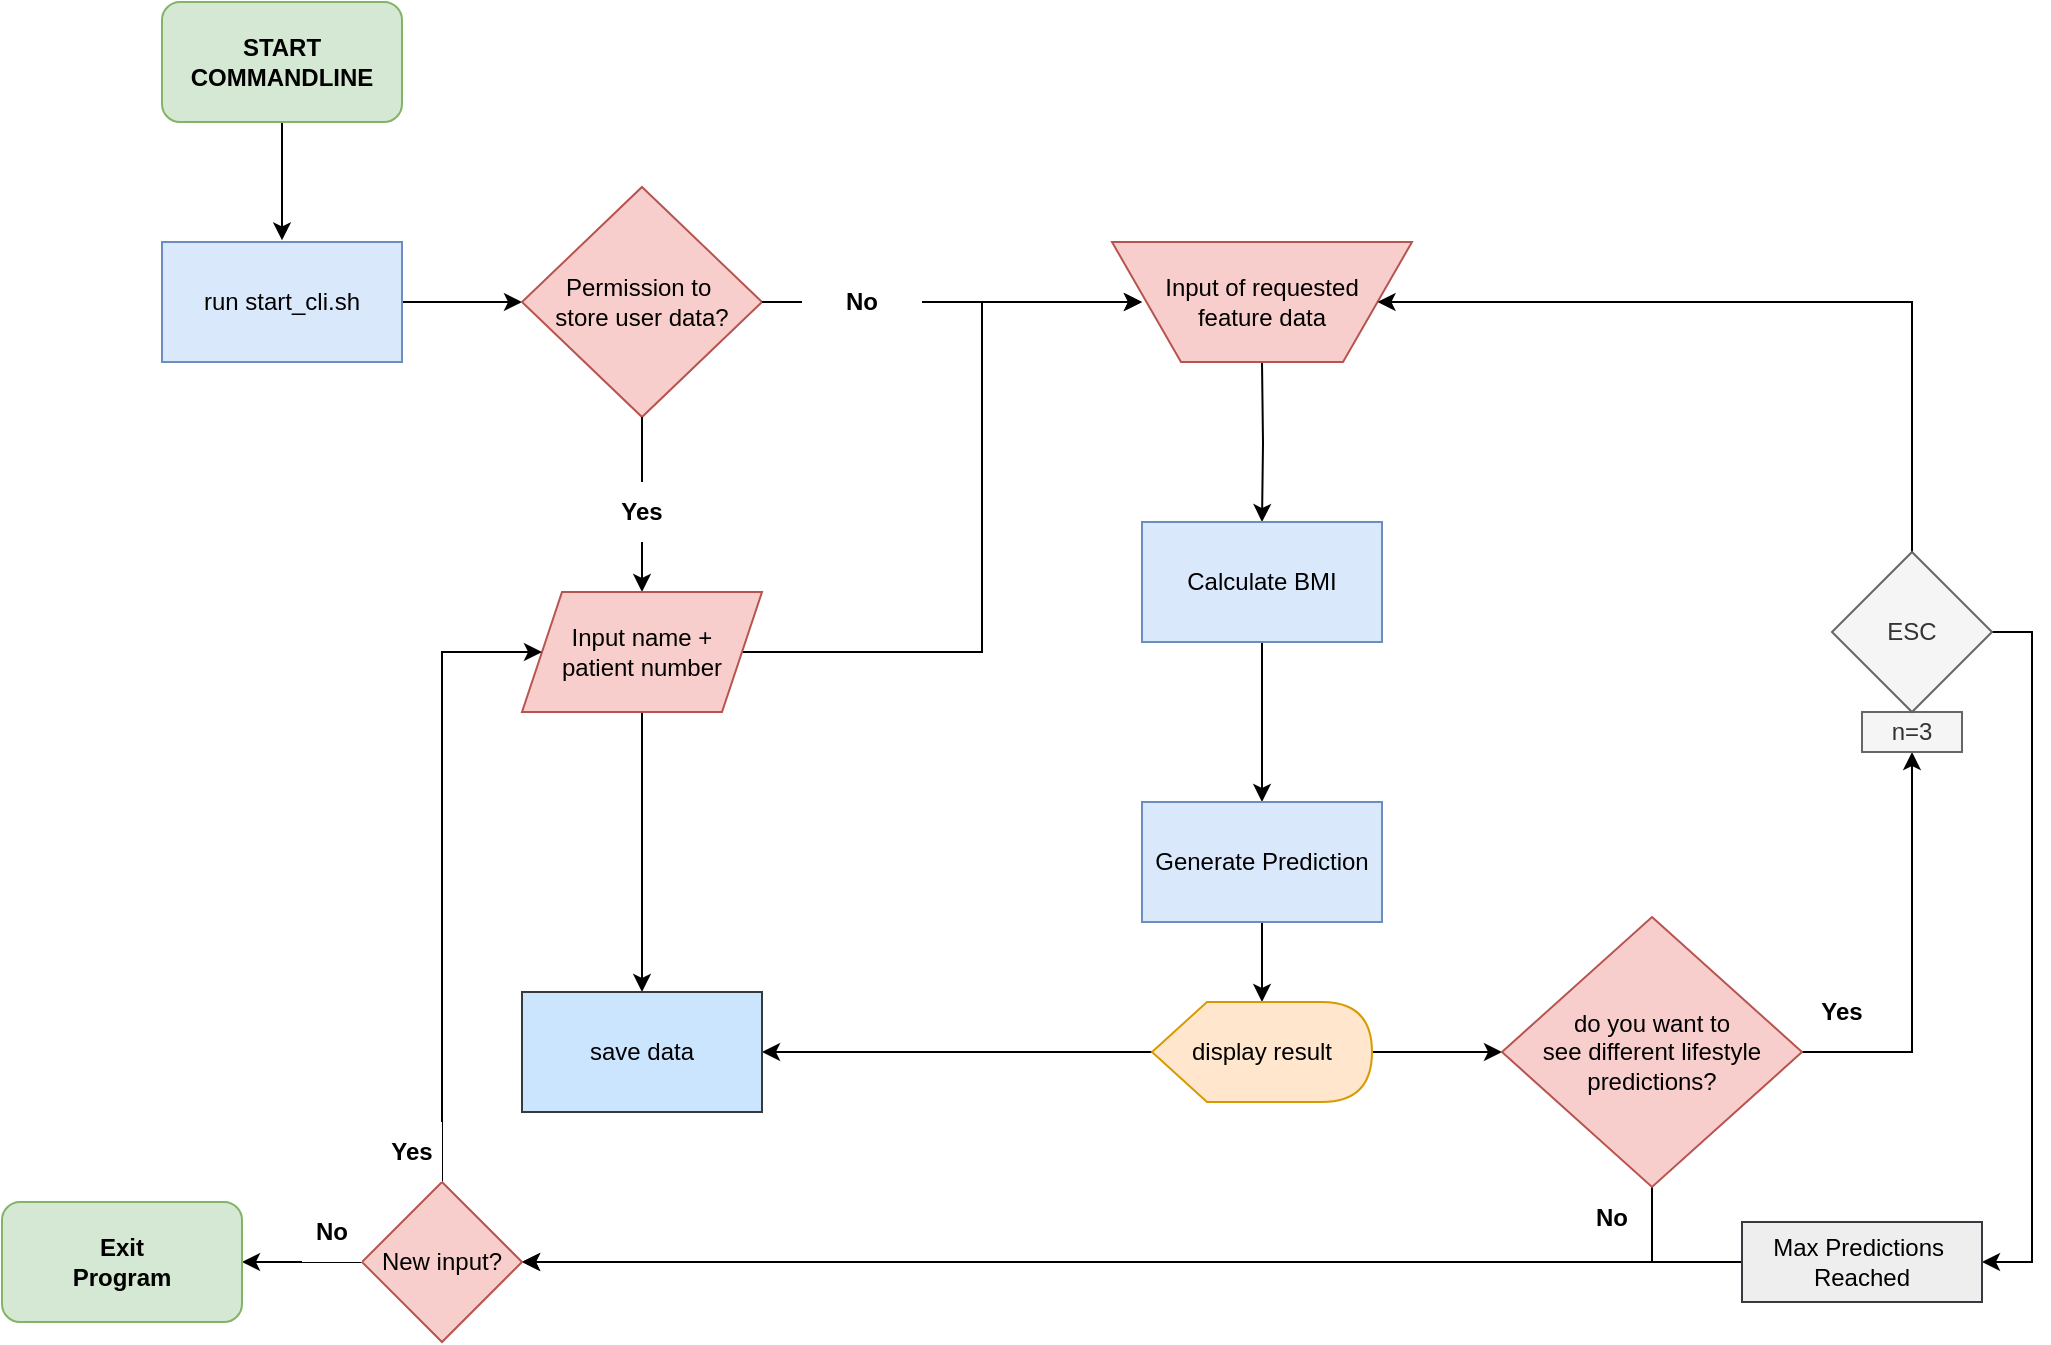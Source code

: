 <mxfile version="20.3.0" type="device"><diagram id="V6cIAmmE4C2y3kQ3PlkA" name="Page-1"><mxGraphModel dx="1153" dy="677" grid="1" gridSize="10" guides="1" tooltips="1" connect="1" arrows="1" fold="1" page="1" pageScale="1" pageWidth="1169" pageHeight="827" math="0" shadow="0"><root><mxCell id="0"/><mxCell id="1" parent="0"/><mxCell id="qKmip4aJ73vEotBiNuTj-10" style="edgeStyle=orthogonalEdgeStyle;rounded=0;orthogonalLoop=1;jettySize=auto;html=1;exitX=0.5;exitY=1;exitDx=0;exitDy=0;entryX=0.5;entryY=0.153;entryDx=0;entryDy=0;entryPerimeter=0;fontColor=#000000;" edge="1" parent="1" source="qKmip4aJ73vEotBiNuTj-3"><mxGeometry relative="1" as="geometry"><mxPoint x="170" y="219.18" as="targetPoint"/></mxGeometry></mxCell><mxCell id="qKmip4aJ73vEotBiNuTj-3" value="START&lt;br&gt;COMMANDLINE" style="rounded=1;whiteSpace=wrap;html=1;fillColor=#d5e8d4;strokeColor=#82b366;fontStyle=1" vertex="1" parent="1"><mxGeometry x="110" y="100" width="120" height="60" as="geometry"/></mxCell><mxCell id="qKmip4aJ73vEotBiNuTj-14" style="edgeStyle=orthogonalEdgeStyle;rounded=0;orthogonalLoop=1;jettySize=auto;html=1;exitX=1;exitY=0.5;exitDx=0;exitDy=0;entryX=0;entryY=0.5;entryDx=0;entryDy=0;fontColor=#000000;" edge="1" parent="1" source="qKmip4aJ73vEotBiNuTj-11"><mxGeometry relative="1" as="geometry"><mxPoint x="290" y="250" as="targetPoint"/></mxGeometry></mxCell><mxCell id="qKmip4aJ73vEotBiNuTj-11" value="run start_cli.sh" style="rounded=0;whiteSpace=wrap;html=1;fillColor=#dae8fc;strokeColor=#6c8ebf;" vertex="1" parent="1"><mxGeometry x="110" y="220" width="120" height="60" as="geometry"/></mxCell><mxCell id="qKmip4aJ73vEotBiNuTj-17" value="" style="edgeStyle=orthogonalEdgeStyle;rounded=0;orthogonalLoop=1;jettySize=auto;html=1;fontColor=#000000;startArrow=none;" edge="1" parent="1" source="qKmip4aJ73vEotBiNuTj-18" target="qKmip4aJ73vEotBiNuTj-16"><mxGeometry relative="1" as="geometry"/></mxCell><mxCell id="qKmip4aJ73vEotBiNuTj-21" value="" style="edgeStyle=orthogonalEdgeStyle;rounded=0;orthogonalLoop=1;jettySize=auto;html=1;fontColor=#000000;startArrow=none;" edge="1" parent="1" source="qKmip4aJ73vEotBiNuTj-23"><mxGeometry relative="1" as="geometry"><mxPoint x="600" y="250" as="targetPoint"/></mxGeometry></mxCell><mxCell id="qKmip4aJ73vEotBiNuTj-15" value="Permission to&amp;nbsp;&lt;br&gt;store user data?" style="rhombus;whiteSpace=wrap;html=1;rounded=0;fillColor=#f8cecc;strokeColor=#b85450;" vertex="1" parent="1"><mxGeometry x="290" y="192.5" width="120" height="115" as="geometry"/></mxCell><mxCell id="qKmip4aJ73vEotBiNuTj-22" style="edgeStyle=orthogonalEdgeStyle;rounded=0;orthogonalLoop=1;jettySize=auto;html=1;exitX=1;exitY=0.5;exitDx=0;exitDy=0;entryX=0;entryY=0.5;entryDx=0;entryDy=0;fontColor=#000000;" edge="1" parent="1" source="qKmip4aJ73vEotBiNuTj-16"><mxGeometry relative="1" as="geometry"><mxPoint x="600" y="250" as="targetPoint"/><Array as="points"><mxPoint x="520" y="425"/><mxPoint x="520" y="250"/></Array></mxGeometry></mxCell><mxCell id="qKmip4aJ73vEotBiNuTj-52" value="" style="edgeStyle=orthogonalEdgeStyle;rounded=0;orthogonalLoop=1;jettySize=auto;html=1;fontColor=#000000;" edge="1" parent="1" source="qKmip4aJ73vEotBiNuTj-16" target="qKmip4aJ73vEotBiNuTj-51"><mxGeometry relative="1" as="geometry"/></mxCell><mxCell id="qKmip4aJ73vEotBiNuTj-16" value="Input name +&lt;br&gt;patient number" style="shape=parallelogram;perimeter=parallelogramPerimeter;whiteSpace=wrap;html=1;fixedSize=1;fillColor=#f8cecc;strokeColor=#b85450;rounded=0;" vertex="1" parent="1"><mxGeometry x="290" y="395" width="120" height="60" as="geometry"/></mxCell><mxCell id="qKmip4aJ73vEotBiNuTj-18" value="&lt;b&gt;Yes&lt;/b&gt;" style="text;html=1;strokeColor=none;fillColor=none;align=center;verticalAlign=middle;whiteSpace=wrap;rounded=0;fontColor=#000000;" vertex="1" parent="1"><mxGeometry x="320" y="340" width="60" height="30" as="geometry"/></mxCell><mxCell id="qKmip4aJ73vEotBiNuTj-19" value="" style="edgeStyle=orthogonalEdgeStyle;rounded=0;orthogonalLoop=1;jettySize=auto;html=1;fontColor=#000000;endArrow=none;" edge="1" parent="1" source="qKmip4aJ73vEotBiNuTj-15" target="qKmip4aJ73vEotBiNuTj-18"><mxGeometry relative="1" as="geometry"><mxPoint x="350" y="307.5" as="sourcePoint"/><mxPoint x="350" y="415" as="targetPoint"/></mxGeometry></mxCell><mxCell id="qKmip4aJ73vEotBiNuTj-29" value="" style="edgeStyle=orthogonalEdgeStyle;rounded=0;orthogonalLoop=1;jettySize=auto;html=1;fontColor=#000000;" edge="1" parent="1" target="qKmip4aJ73vEotBiNuTj-28"><mxGeometry relative="1" as="geometry"><mxPoint x="660" y="280" as="sourcePoint"/></mxGeometry></mxCell><mxCell id="qKmip4aJ73vEotBiNuTj-23" value="&lt;b&gt;No&lt;/b&gt;" style="text;html=1;strokeColor=none;fillColor=none;align=center;verticalAlign=middle;whiteSpace=wrap;rounded=0;fontColor=#000000;" vertex="1" parent="1"><mxGeometry x="430" y="235" width="60" height="30" as="geometry"/></mxCell><mxCell id="qKmip4aJ73vEotBiNuTj-24" value="" style="edgeStyle=orthogonalEdgeStyle;rounded=0;orthogonalLoop=1;jettySize=auto;html=1;fontColor=#000000;endArrow=none;" edge="1" parent="1" source="qKmip4aJ73vEotBiNuTj-15" target="qKmip4aJ73vEotBiNuTj-23"><mxGeometry relative="1" as="geometry"><mxPoint x="410" y="250" as="sourcePoint"/><mxPoint x="620" y="337.5" as="targetPoint"/></mxGeometry></mxCell><mxCell id="qKmip4aJ73vEotBiNuTj-27" style="edgeStyle=orthogonalEdgeStyle;rounded=0;orthogonalLoop=1;jettySize=auto;html=1;exitX=0.5;exitY=1;exitDx=0;exitDy=0;fontColor=#000000;" edge="1" parent="1"><mxGeometry relative="1" as="geometry"><mxPoint x="660" y="280" as="sourcePoint"/><mxPoint x="660" y="280" as="targetPoint"/></mxGeometry></mxCell><mxCell id="qKmip4aJ73vEotBiNuTj-32" value="" style="edgeStyle=orthogonalEdgeStyle;rounded=0;orthogonalLoop=1;jettySize=auto;html=1;fontColor=#000000;" edge="1" parent="1" source="qKmip4aJ73vEotBiNuTj-28" target="qKmip4aJ73vEotBiNuTj-31"><mxGeometry relative="1" as="geometry"/></mxCell><mxCell id="qKmip4aJ73vEotBiNuTj-28" value="Calculate BMI" style="whiteSpace=wrap;html=1;fillColor=#dae8fc;strokeColor=#6c8ebf;rounded=0;" vertex="1" parent="1"><mxGeometry x="600" y="360" width="120" height="60" as="geometry"/></mxCell><mxCell id="qKmip4aJ73vEotBiNuTj-37" style="edgeStyle=orthogonalEdgeStyle;rounded=0;orthogonalLoop=1;jettySize=auto;html=1;exitX=0.5;exitY=1;exitDx=0;exitDy=0;fontColor=#000000;" edge="1" parent="1" source="qKmip4aJ73vEotBiNuTj-31" target="qKmip4aJ73vEotBiNuTj-35"><mxGeometry relative="1" as="geometry"/></mxCell><mxCell id="qKmip4aJ73vEotBiNuTj-31" value="Generate Prediction" style="whiteSpace=wrap;html=1;fillColor=#dae8fc;strokeColor=#6c8ebf;rounded=0;" vertex="1" parent="1"><mxGeometry x="600" y="500" width="120" height="60" as="geometry"/></mxCell><mxCell id="qKmip4aJ73vEotBiNuTj-40" style="edgeStyle=orthogonalEdgeStyle;rounded=0;orthogonalLoop=1;jettySize=auto;html=1;entryX=0;entryY=0.5;entryDx=0;entryDy=0;fontColor=#000000;" edge="1" parent="1" source="qKmip4aJ73vEotBiNuTj-35" target="qKmip4aJ73vEotBiNuTj-39"><mxGeometry relative="1" as="geometry"/></mxCell><mxCell id="qKmip4aJ73vEotBiNuTj-53" style="edgeStyle=orthogonalEdgeStyle;rounded=0;orthogonalLoop=1;jettySize=auto;html=1;fontColor=#000000;entryX=1;entryY=0.5;entryDx=0;entryDy=0;" edge="1" parent="1" source="qKmip4aJ73vEotBiNuTj-35" target="qKmip4aJ73vEotBiNuTj-51"><mxGeometry relative="1" as="geometry"><mxPoint x="420" y="625" as="targetPoint"/></mxGeometry></mxCell><mxCell id="qKmip4aJ73vEotBiNuTj-35" value="display result" style="shape=display;whiteSpace=wrap;html=1;rounded=0;fillColor=#ffe6cc;strokeColor=#d79b00;" vertex="1" parent="1"><mxGeometry x="605" y="600" width="110" height="50" as="geometry"/></mxCell><mxCell id="qKmip4aJ73vEotBiNuTj-38" value="Input of requested&lt;br&gt;feature data" style="verticalLabelPosition=middle;verticalAlign=middle;html=1;shape=trapezoid;perimeter=trapezoidPerimeter;whiteSpace=wrap;size=0.23;arcSize=10;flipV=1;labelPosition=center;align=center;rounded=0;fillColor=#f8cecc;strokeColor=#b85450;" vertex="1" parent="1"><mxGeometry x="585" y="220" width="150" height="60" as="geometry"/></mxCell><mxCell id="qKmip4aJ73vEotBiNuTj-44" style="edgeStyle=orthogonalEdgeStyle;rounded=0;orthogonalLoop=1;jettySize=auto;html=1;exitX=1;exitY=0.5;exitDx=0;exitDy=0;entryX=0.5;entryY=1;entryDx=0;entryDy=0;fontColor=#000000;" edge="1" parent="1" source="qKmip4aJ73vEotBiNuTj-39" target="qKmip4aJ73vEotBiNuTj-41"><mxGeometry relative="1" as="geometry"/></mxCell><mxCell id="qKmip4aJ73vEotBiNuTj-69" style="edgeStyle=orthogonalEdgeStyle;rounded=0;orthogonalLoop=1;jettySize=auto;html=1;exitX=0.5;exitY=1;exitDx=0;exitDy=0;entryX=1;entryY=0.5;entryDx=0;entryDy=0;fontColor=#000000;" edge="1" parent="1" source="qKmip4aJ73vEotBiNuTj-39" target="qKmip4aJ73vEotBiNuTj-57"><mxGeometry relative="1" as="geometry"/></mxCell><mxCell id="qKmip4aJ73vEotBiNuTj-39" value="do you want to &lt;br&gt;see different lifestyle predictions?" style="rhombus;whiteSpace=wrap;html=1;rounded=0;fillColor=#f8cecc;strokeColor=#b85450;" vertex="1" parent="1"><mxGeometry x="780" y="557.5" width="150" height="135" as="geometry"/></mxCell><mxCell id="qKmip4aJ73vEotBiNuTj-41" value="n=3" style="rounded=0;whiteSpace=wrap;html=1;fontColor=#333333;fillColor=#f5f5f5;strokeColor=#666666;" vertex="1" parent="1"><mxGeometry x="960" y="455" width="50" height="20" as="geometry"/></mxCell><mxCell id="qKmip4aJ73vEotBiNuTj-47" style="edgeStyle=orthogonalEdgeStyle;rounded=0;orthogonalLoop=1;jettySize=auto;html=1;exitX=0.5;exitY=0;exitDx=0;exitDy=0;entryX=1;entryY=0.5;entryDx=0;entryDy=0;fontColor=#000000;" edge="1" parent="1" source="qKmip4aJ73vEotBiNuTj-45" target="qKmip4aJ73vEotBiNuTj-38"><mxGeometry relative="1" as="geometry"><Array as="points"><mxPoint x="985" y="250"/></Array></mxGeometry></mxCell><mxCell id="qKmip4aJ73vEotBiNuTj-55" style="edgeStyle=orthogonalEdgeStyle;rounded=0;orthogonalLoop=1;jettySize=auto;html=1;exitX=1;exitY=0.5;exitDx=0;exitDy=0;entryX=1;entryY=0.5;entryDx=0;entryDy=0;fontColor=#000000;" edge="1" parent="1" source="qKmip4aJ73vEotBiNuTj-45" target="qKmip4aJ73vEotBiNuTj-49"><mxGeometry relative="1" as="geometry"/></mxCell><mxCell id="qKmip4aJ73vEotBiNuTj-45" value="ESC" style="rhombus;whiteSpace=wrap;html=1;rounded=0;fontColor=#333333;fillColor=#f5f5f5;strokeColor=#666666;" vertex="1" parent="1"><mxGeometry x="945" y="375" width="80" height="80" as="geometry"/></mxCell><mxCell id="qKmip4aJ73vEotBiNuTj-56" style="edgeStyle=orthogonalEdgeStyle;rounded=0;orthogonalLoop=1;jettySize=auto;html=1;exitX=0;exitY=0.5;exitDx=0;exitDy=0;fontColor=#000000;" edge="1" parent="1" source="qKmip4aJ73vEotBiNuTj-49" target="qKmip4aJ73vEotBiNuTj-57"><mxGeometry relative="1" as="geometry"><mxPoint x="700" y="730" as="targetPoint"/></mxGeometry></mxCell><mxCell id="qKmip4aJ73vEotBiNuTj-49" value="Max Predictions&amp;nbsp;&lt;br&gt;Reached" style="rounded=0;whiteSpace=wrap;html=1;fillColor=#eeeeee;strokeColor=#36393d;" vertex="1" parent="1"><mxGeometry x="900" y="710" width="120" height="40" as="geometry"/></mxCell><mxCell id="qKmip4aJ73vEotBiNuTj-51" value="save data" style="whiteSpace=wrap;html=1;fillColor=#cce5ff;strokeColor=#36393d;rounded=0;" vertex="1" parent="1"><mxGeometry x="290" y="595" width="120" height="60" as="geometry"/></mxCell><mxCell id="qKmip4aJ73vEotBiNuTj-58" style="edgeStyle=orthogonalEdgeStyle;rounded=0;orthogonalLoop=1;jettySize=auto;html=1;exitX=0.5;exitY=0;exitDx=0;exitDy=0;entryX=0;entryY=0.5;entryDx=0;entryDy=0;fontColor=#000000;" edge="1" parent="1" source="qKmip4aJ73vEotBiNuTj-57" target="qKmip4aJ73vEotBiNuTj-16"><mxGeometry relative="1" as="geometry"><Array as="points"><mxPoint x="250" y="425"/></Array></mxGeometry></mxCell><mxCell id="qKmip4aJ73vEotBiNuTj-64" style="edgeStyle=orthogonalEdgeStyle;rounded=0;orthogonalLoop=1;jettySize=auto;html=1;exitX=0;exitY=0.5;exitDx=0;exitDy=0;entryX=1;entryY=0.5;entryDx=0;entryDy=0;fontColor=#000000;" edge="1" parent="1" source="qKmip4aJ73vEotBiNuTj-57" target="qKmip4aJ73vEotBiNuTj-63"><mxGeometry relative="1" as="geometry"/></mxCell><mxCell id="qKmip4aJ73vEotBiNuTj-57" value="New input?" style="rhombus;whiteSpace=wrap;html=1;rounded=0;fillColor=#f8cecc;strokeColor=#b85450;" vertex="1" parent="1"><mxGeometry x="210" y="690" width="80" height="80" as="geometry"/></mxCell><mxCell id="qKmip4aJ73vEotBiNuTj-59" value="&lt;b&gt;Yes&lt;/b&gt;" style="text;html=1;strokeColor=none;fillColor=default;align=center;verticalAlign=middle;whiteSpace=wrap;rounded=0;fontColor=#000000;" vertex="1" parent="1"><mxGeometry x="220" y="660" width="30" height="30" as="geometry"/></mxCell><mxCell id="qKmip4aJ73vEotBiNuTj-63" value="Exit&lt;br&gt;Program" style="rounded=1;whiteSpace=wrap;html=1;fillColor=#d5e8d4;strokeColor=#82b366;fontStyle=1" vertex="1" parent="1"><mxGeometry x="30" y="700" width="120" height="60" as="geometry"/></mxCell><mxCell id="qKmip4aJ73vEotBiNuTj-68" value="&lt;b&gt;No&lt;/b&gt;" style="text;html=1;strokeColor=none;fillColor=default;align=center;verticalAlign=middle;whiteSpace=wrap;rounded=0;fontColor=#000000;" vertex="1" parent="1"><mxGeometry x="180" y="700" width="30" height="30" as="geometry"/></mxCell><mxCell id="qKmip4aJ73vEotBiNuTj-70" value="&lt;b&gt;No&lt;/b&gt;" style="text;html=1;strokeColor=none;fillColor=default;align=center;verticalAlign=middle;whiteSpace=wrap;rounded=0;fontColor=#000000;" vertex="1" parent="1"><mxGeometry x="820" y="692.5" width="30" height="30" as="geometry"/></mxCell><mxCell id="qKmip4aJ73vEotBiNuTj-73" value="&lt;b&gt;Yes&lt;/b&gt;" style="text;html=1;strokeColor=none;fillColor=default;align=center;verticalAlign=middle;whiteSpace=wrap;rounded=0;fontColor=#000000;" vertex="1" parent="1"><mxGeometry x="930" y="590" width="40" height="30" as="geometry"/></mxCell></root></mxGraphModel></diagram></mxfile>